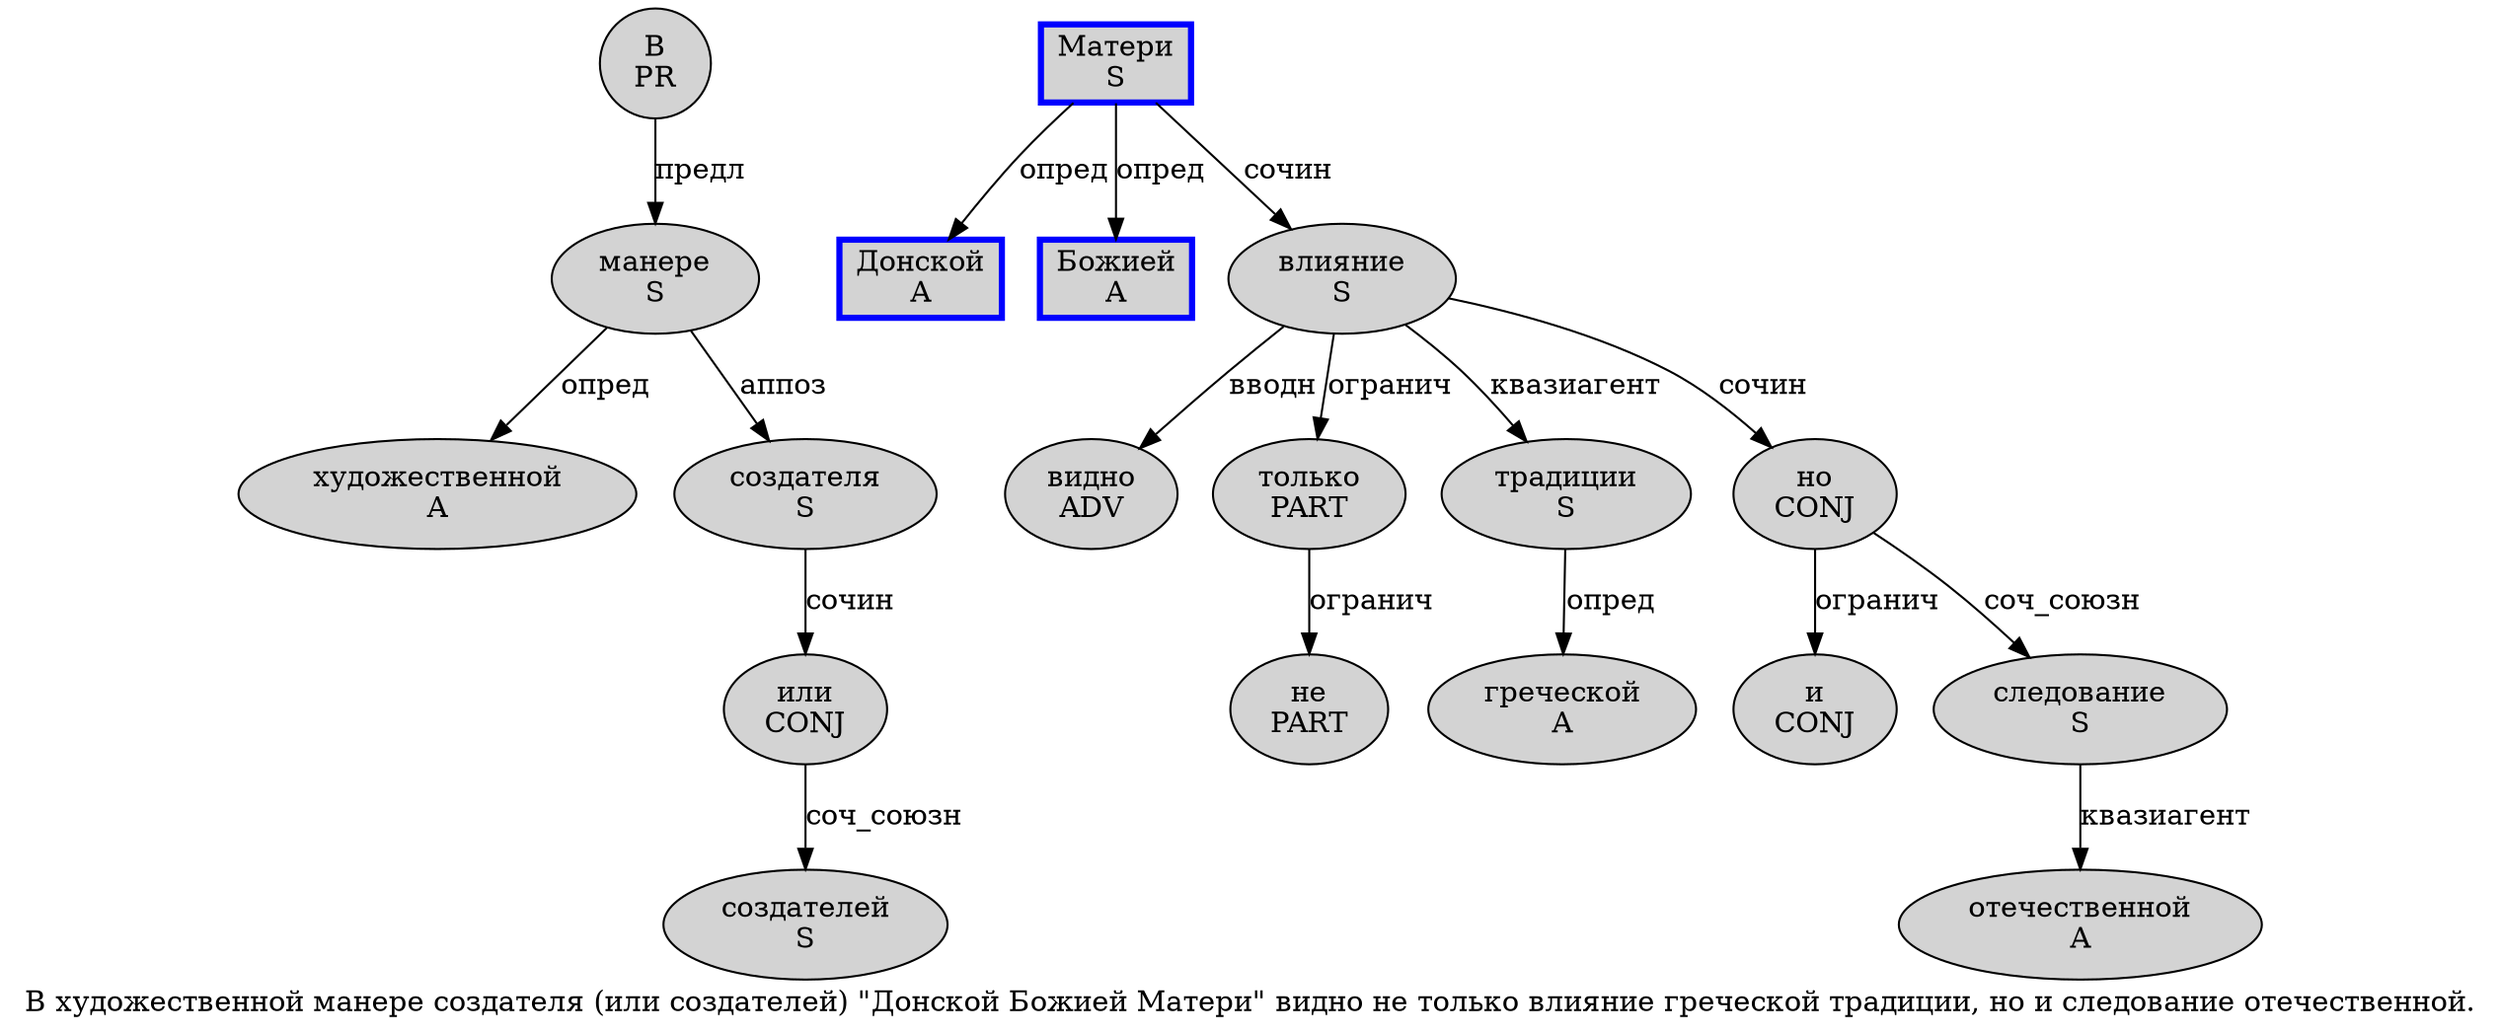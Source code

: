 digraph SENTENCE_966 {
	graph [label="В художественной манере создателя (или создателей) \"Донской Божией Матери\" видно не только влияние греческой традиции, но и следование отечественной."]
	node [style=filled]
		0 [label="В
PR" color="" fillcolor=lightgray penwidth=1 shape=ellipse]
		1 [label="художественной
A" color="" fillcolor=lightgray penwidth=1 shape=ellipse]
		2 [label="манере
S" color="" fillcolor=lightgray penwidth=1 shape=ellipse]
		3 [label="создателя
S" color="" fillcolor=lightgray penwidth=1 shape=ellipse]
		5 [label="или
CONJ" color="" fillcolor=lightgray penwidth=1 shape=ellipse]
		6 [label="создателей
S" color="" fillcolor=lightgray penwidth=1 shape=ellipse]
		9 [label="Донской
A" color=blue fillcolor=lightgray penwidth=3 shape=box]
		10 [label="Божией
A" color=blue fillcolor=lightgray penwidth=3 shape=box]
		11 [label="Матери
S" color=blue fillcolor=lightgray penwidth=3 shape=box]
		13 [label="видно
ADV" color="" fillcolor=lightgray penwidth=1 shape=ellipse]
		14 [label="не
PART" color="" fillcolor=lightgray penwidth=1 shape=ellipse]
		15 [label="только
PART" color="" fillcolor=lightgray penwidth=1 shape=ellipse]
		16 [label="влияние
S" color="" fillcolor=lightgray penwidth=1 shape=ellipse]
		17 [label="греческой
A" color="" fillcolor=lightgray penwidth=1 shape=ellipse]
		18 [label="традиции
S" color="" fillcolor=lightgray penwidth=1 shape=ellipse]
		20 [label="но
CONJ" color="" fillcolor=lightgray penwidth=1 shape=ellipse]
		21 [label="и
CONJ" color="" fillcolor=lightgray penwidth=1 shape=ellipse]
		22 [label="следование
S" color="" fillcolor=lightgray penwidth=1 shape=ellipse]
		23 [label="отечественной
A" color="" fillcolor=lightgray penwidth=1 shape=ellipse]
			16 -> 13 [label="вводн"]
			16 -> 15 [label="огранич"]
			16 -> 18 [label="квазиагент"]
			16 -> 20 [label="сочин"]
			11 -> 9 [label="опред"]
			11 -> 10 [label="опред"]
			11 -> 16 [label="сочин"]
			22 -> 23 [label="квазиагент"]
			20 -> 21 [label="огранич"]
			20 -> 22 [label="соч_союзн"]
			15 -> 14 [label="огранич"]
			3 -> 5 [label="сочин"]
			0 -> 2 [label="предл"]
			5 -> 6 [label="соч_союзн"]
			2 -> 1 [label="опред"]
			2 -> 3 [label="аппоз"]
			18 -> 17 [label="опред"]
}